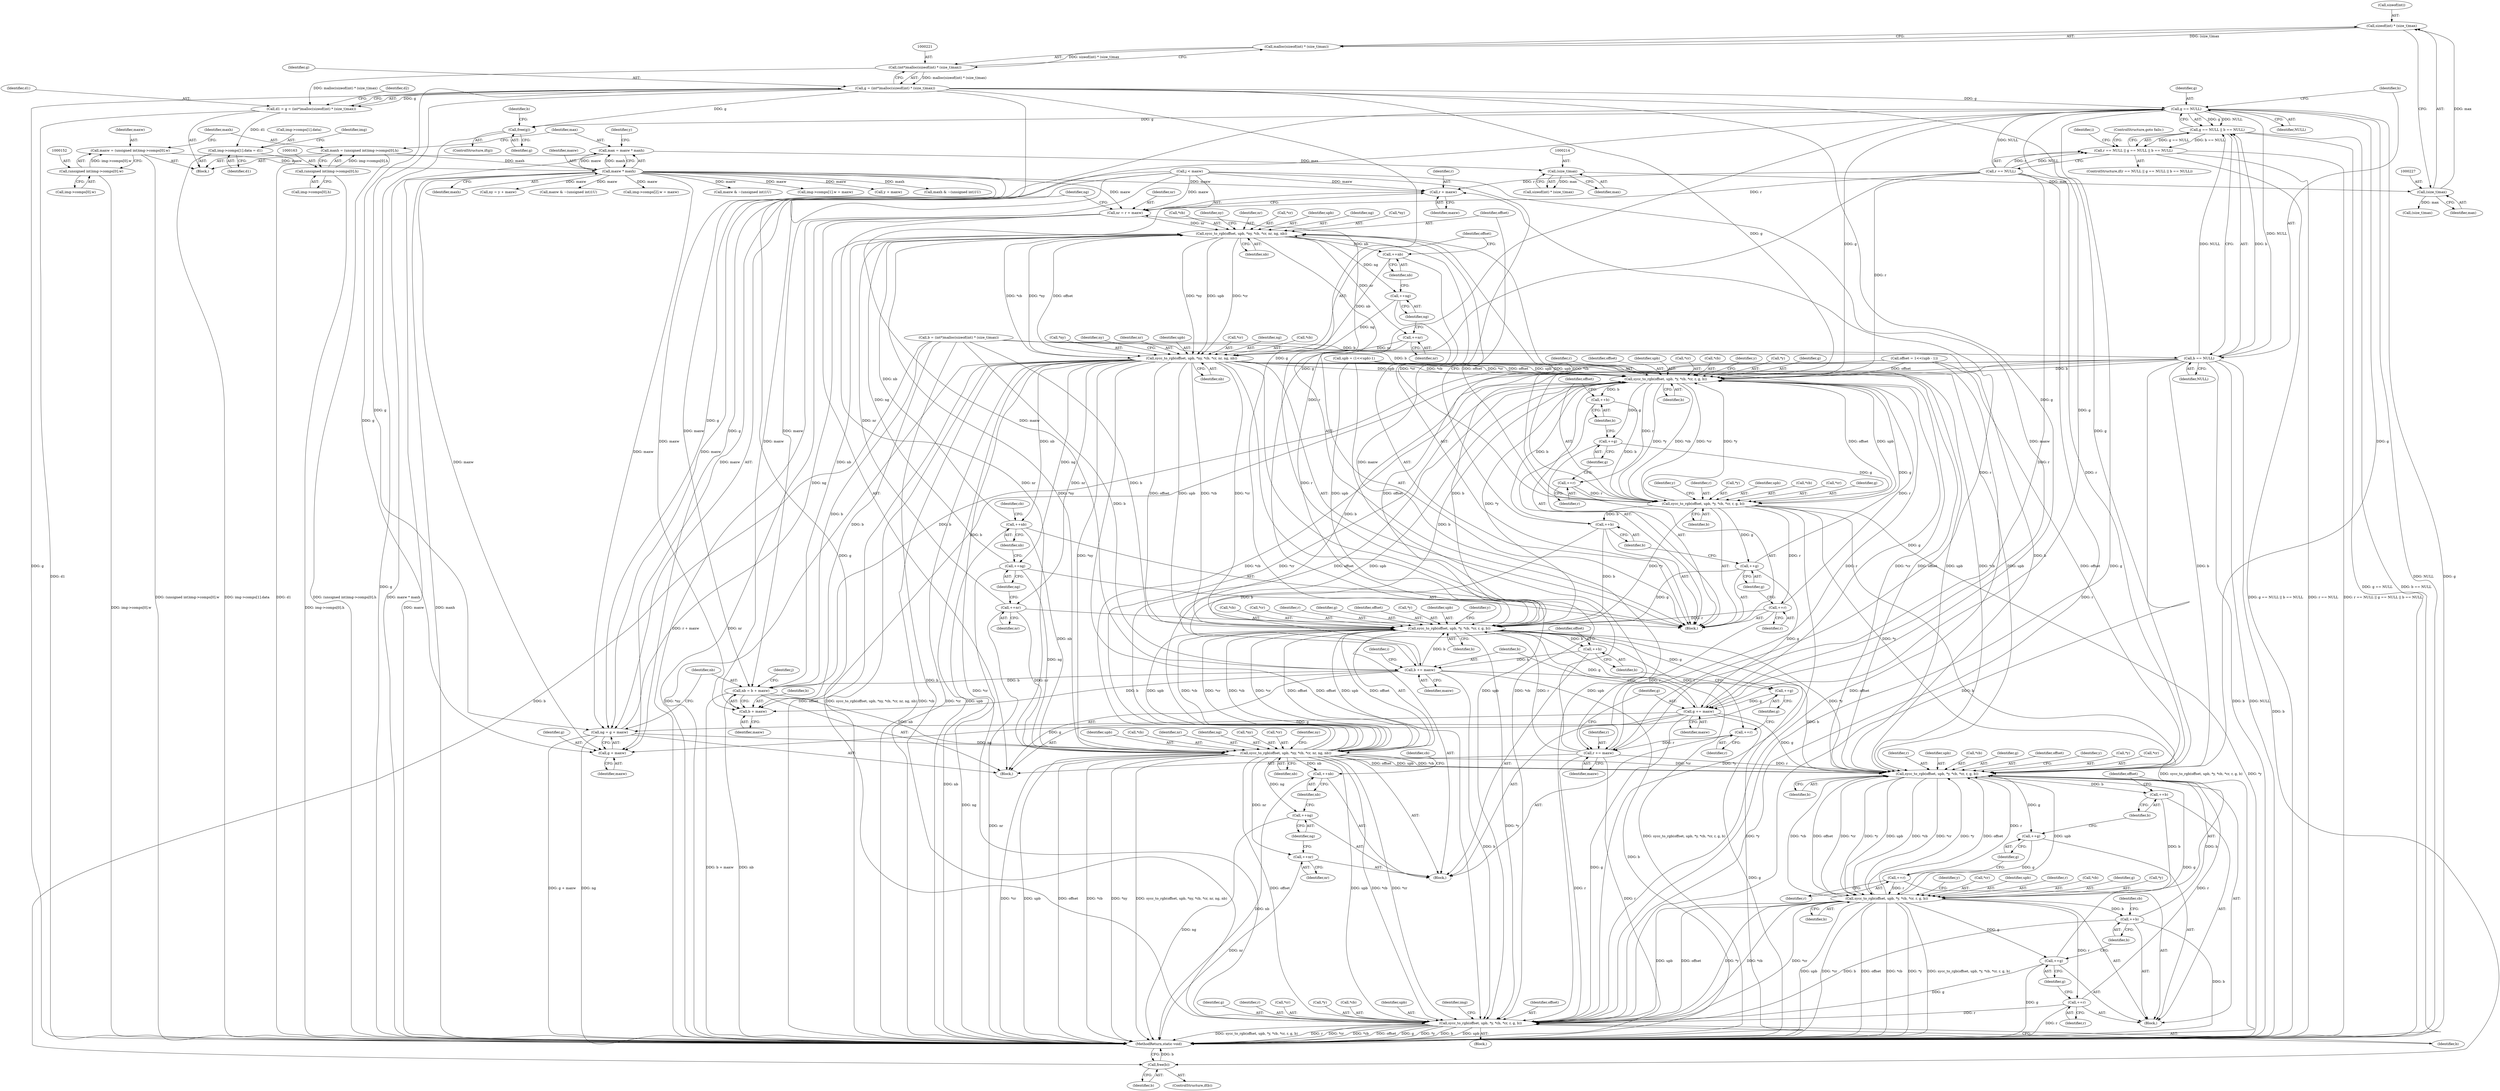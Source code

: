 digraph "1_openjpeg_15f081c89650dccee4aa4ae66f614c3fdb268767_0@API" {
"1000223" [label="(Call,sizeof(int) * (size_t)max)"];
"1000226" [label="(Call,(size_t)max)"];
"1000213" [label="(Call,(size_t)max)"];
"1000171" [label="(Call,max = maxw * maxh)"];
"1000173" [label="(Call,maxw * maxh)"];
"1000149" [label="(Call,maxw = (unsigned int)img->comps[0].w)"];
"1000151" [label="(Call,(unsigned int)img->comps[0].w)"];
"1000160" [label="(Call,maxh = (unsigned int)img->comps[0].h)"];
"1000162" [label="(Call,(unsigned int)img->comps[0].h)"];
"1000222" [label="(Call,malloc(sizeof(int) * (size_t)max))"];
"1000220" [label="(Call,(int*)malloc(sizeof(int) * (size_t)max))"];
"1000216" [label="(Call,d1 = g = (int*)malloc(sizeof(int) * (size_t)max))"];
"1000559" [label="(Call,img->comps[1].data = d1)"];
"1000218" [label="(Call,g = (int*)malloc(sizeof(int) * (size_t)max))"];
"1000248" [label="(Call,g == NULL)"];
"1000247" [label="(Call,g == NULL || b == NULL)"];
"1000243" [label="(Call,r == NULL || g == NULL || b == NULL)"];
"1000251" [label="(Call,b == NULL)"];
"1000286" [label="(Call,nb = b + maxw)"];
"1000347" [label="(Call,sycc_to_rgb(offset, upb, *ny, *cb, *cr, nr, ng, nb))"];
"1000361" [label="(Call,++nr)"];
"1000367" [label="(Call,sycc_to_rgb(offset, upb, *ny, *cb, *cr, nr, ng, nb))"];
"1000307" [label="(Call,sycc_to_rgb(offset, upb, *y, *cb, *cr, r, g, b))"];
"1000321" [label="(Call,++r)"];
"1000327" [label="(Call,sycc_to_rgb(offset, upb, *y, *cb, *cr, r, g, b))"];
"1000341" [label="(Call,++r)"];
"1000396" [label="(Call,sycc_to_rgb(offset, upb, *y, *cb, *cr, r, g, b))"];
"1000410" [label="(Call,++r)"];
"1000443" [label="(Call,r += maxw)"];
"1000276" [label="(Call,nr = r + maxw)"];
"1000416" [label="(Call,sycc_to_rgb(offset, upb, *ny, *cb, *cr, nr, ng, nb))"];
"1000430" [label="(Call,++nr)"];
"1000432" [label="(Call,++ng)"];
"1000434" [label="(Call,++nb)"];
"1000473" [label="(Call,sycc_to_rgb(offset, upb, *y, *cb, *cr, r, g, b))"];
"1000487" [label="(Call,++r)"];
"1000493" [label="(Call,sycc_to_rgb(offset, upb, *y, *cb, *cr, r, g, b))"];
"1000507" [label="(Call,++r)"];
"1000522" [label="(Call,sycc_to_rgb(offset, upb, *y, *cb, *cr, r, g, b))"];
"1000509" [label="(Call,++g)"];
"1000511" [label="(Call,++b)"];
"1000489" [label="(Call,++g)"];
"1000491" [label="(Call,++b)"];
"1000278" [label="(Call,r + maxw)"];
"1000412" [label="(Call,++g)"];
"1000446" [label="(Call,g += maxw)"];
"1000281" [label="(Call,ng = g + maxw)"];
"1000283" [label="(Call,g + maxw)"];
"1000414" [label="(Call,++b)"];
"1000449" [label="(Call,b += maxw)"];
"1000288" [label="(Call,b + maxw)"];
"1000343" [label="(Call,++g)"];
"1000345" [label="(Call,++b)"];
"1000323" [label="(Call,++g)"];
"1000325" [label="(Call,++b)"];
"1000381" [label="(Call,++nr)"];
"1000383" [label="(Call,++ng)"];
"1000385" [label="(Call,++nb)"];
"1000363" [label="(Call,++ng)"];
"1000365" [label="(Call,++nb)"];
"1000693" [label="(Call,free(b))"];
"1000689" [label="(Call,free(g))"];
"1000249" [label="(Identifier,g)"];
"1000365" [label="(Call,++nb)"];
"1000494" [label="(Identifier,offset)"];
"1000326" [label="(Identifier,b)"];
"1000482" [label="(Identifier,r)"];
"1000382" [label="(Identifier,nr)"];
"1000401" [label="(Call,*cb)"];
"1000308" [label="(Identifier,offset)"];
"1000509" [label="(Call,++g)"];
"1000243" [label="(Call,r == NULL || g == NULL || b == NULL)"];
"1000340" [label="(Identifier,y)"];
"1000288" [label="(Call,b + maxw)"];
"1000533" [label="(Identifier,b)"];
"1000286" [label="(Call,nb = b + maxw)"];
"1000449" [label="(Call,b += maxw)"];
"1000475" [label="(Identifier,upb)"];
"1000451" [label="(Identifier,maxw)"];
"1000506" [label="(Identifier,y)"];
"1000293" [label="(Identifier,j)"];
"1000362" [label="(Identifier,nr)"];
"1000363" [label="(Call,++ng)"];
"1000514" [label="(Identifier,cb)"];
"1000230" [label="(Identifier,d2)"];
"1000500" [label="(Call,*cr)"];
"1000376" [label="(Identifier,nr)"];
"1000254" [label="(ControlStructure,goto fails;)"];
"1000487" [label="(Call,++r)"];
"1000495" [label="(Identifier,upb)"];
"1000694" [label="(Identifier,b)"];
"1000691" [label="(ControlStructure,if(b))"];
"1000490" [label="(Identifier,g)"];
"1000345" [label="(Call,++b)"];
"1000383" [label="(Call,++ng)"];
"1000377" [label="(Identifier,ng)"];
"1000492" [label="(Identifier,b)"];
"1000175" [label="(Identifier,maxh)"];
"1000352" [label="(Call,*cb)"];
"1000161" [label="(Identifier,maxh)"];
"1000532" [label="(Identifier,g)"];
"1000360" [label="(Identifier,ny)"];
"1000218" [label="(Call,g = (int*)malloc(sizeof(int) * (size_t)max))"];
"1000336" [label="(Identifier,r)"];
"1000403" [label="(Call,*cr)"];
"1000415" [label="(Identifier,b)"];
"1000271" [label="(Call,ny = y + maxw)"];
"1000330" [label="(Call,*y)"];
"1000444" [label="(Identifier,r)"];
"1000491" [label="(Call,++b)"];
"1000103" [label="(Block,)"];
"1000162" [label="(Call,(unsigned int)img->comps[0].h)"];
"1000309" [label="(Identifier,upb)"];
"1000314" [label="(Call,*cr)"];
"1000153" [label="(Call,img->comps[0].w)"];
"1000290" [label="(Identifier,maxw)"];
"1000361" [label="(Call,++nr)"];
"1000433" [label="(Identifier,ng)"];
"1000285" [label="(Identifier,maxw)"];
"1000226" [label="(Call,(size_t)max)"];
"1000307" [label="(Call,sycc_to_rgb(offset, upb, *y, *cb, *cr, r, g, b))"];
"1000418" [label="(Identifier,upb)"];
"1000437" [label="(Identifier,cb)"];
"1000277" [label="(Identifier,nr)"];
"1000504" [label="(Identifier,b)"];
"1000502" [label="(Identifier,r)"];
"1000405" [label="(Identifier,r)"];
"1000421" [label="(Call,*cb)"];
"1000435" [label="(Identifier,nb)"];
"1000478" [label="(Call,*cb)"];
"1000498" [label="(Call,*cb)"];
"1000297" [label="(Call,maxw & ~(unsigned int)1U)"];
"1000356" [label="(Identifier,nr)"];
"1000354" [label="(Call,*cr)"];
"1000174" [label="(Identifier,maxw)"];
"1000253" [label="(Identifier,NULL)"];
"1000413" [label="(Identifier,g)"];
"1000603" [label="(Call,img->comps[2].w = maxw)"];
"1000323" [label="(Call,++g)"];
"1000173" [label="(Call,maxw * maxh)"];
"1000432" [label="(Call,++ng)"];
"1000531" [label="(Identifier,r)"];
"1000346" [label="(Identifier,b)"];
"1000322" [label="(Identifier,r)"];
"1000483" [label="(Identifier,g)"];
"1000150" [label="(Identifier,maxw)"];
"1000434" [label="(Call,++nb)"];
"1000370" [label="(Call,*ny)"];
"1000687" [label="(ControlStructure,if(g))"];
"1000216" [label="(Call,d1 = g = (int*)malloc(sizeof(int) * (size_t)max))"];
"1000349" [label="(Identifier,upb)"];
"1000450" [label="(Identifier,b)"];
"1000493" [label="(Call,sycc_to_rgb(offset, upb, *y, *cb, *cr, r, g, b))"];
"1000366" [label="(Identifier,nb)"];
"1000224" [label="(Call,sizeof(int))"];
"1000222" [label="(Call,malloc(sizeof(int) * (size_t)max))"];
"1000172" [label="(Identifier,max)"];
"1000217" [label="(Identifier,d1)"];
"1000231" [label="(Call,b = (int*)malloc(sizeof(int) * (size_t)max))"];
"1000344" [label="(Identifier,g)"];
"1000280" [label="(Identifier,maxw)"];
"1000329" [label="(Identifier,upb)"];
"1000357" [label="(Identifier,ng)"];
"1000164" [label="(Call,img->comps[0].h)"];
"1000160" [label="(Call,maxh = (unsigned int)img->comps[0].h)"];
"1000521" [label="(Block,)"];
"1000430" [label="(Call,++nr)"];
"1000386" [label="(Identifier,nb)"];
"1000474" [label="(Identifier,offset)"];
"1000448" [label="(Identifier,maxw)"];
"1000446" [label="(Call,g += maxw)"];
"1000417" [label="(Identifier,offset)"];
"1000695" [label="(MethodReturn,static void)"];
"1000559" [label="(Call,img->comps[1].data = d1)"];
"1000324" [label="(Identifier,g)"];
"1000488" [label="(Identifier,r)"];
"1000268" [label="(Identifier,i)"];
"1000385" [label="(Call,++nb)"];
"1000529" [label="(Call,*cr)"];
"1000312" [label="(Call,*cb)"];
"1000142" [label="(Call,upb = (1<<upb)-1)"];
"1000463" [label="(Call,maxw & ~(unsigned int)1U)"];
"1000443" [label="(Call,r += maxw)"];
"1000507" [label="(Call,++r)"];
"1000395" [label="(Block,)"];
"1000368" [label="(Identifier,offset)"];
"1000279" [label="(Identifier,r)"];
"1000244" [label="(Call,r == NULL)"];
"1000690" [label="(Identifier,g)"];
"1000486" [label="(Identifier,y)"];
"1000392" [label="(Call,j < maxw)"];
"1000151" [label="(Call,(unsigned int)img->comps[0].w)"];
"1000332" [label="(Call,*cb)"];
"1000425" [label="(Identifier,nr)"];
"1000325" [label="(Call,++b)"];
"1000585" [label="(Call,img->comps[1].w = maxw)"];
"1000270" [label="(Block,)"];
"1000380" [label="(Identifier,ny)"];
"1000692" [label="(Identifier,b)"];
"1000426" [label="(Identifier,ng)"];
"1000396" [label="(Call,sycc_to_rgb(offset, upb, *y, *cb, *cr, r, g, b))"];
"1000511" [label="(Call,++b)"];
"1000276" [label="(Call,nr = r + maxw)"];
"1000328" [label="(Identifier,offset)"];
"1000407" [label="(Identifier,b)"];
"1000431" [label="(Identifier,nr)"];
"1000411" [label="(Identifier,r)"];
"1000342" [label="(Identifier,r)"];
"1000320" [label="(Identifier,y)"];
"1000257" [label="(Identifier,i)"];
"1000419" [label="(Call,*ny)"];
"1000406" [label="(Identifier,g)"];
"1000510" [label="(Identifier,g)"];
"1000489" [label="(Call,++g)"];
"1000239" [label="(Call,(size_t)max)"];
"1000310" [label="(Call,*y)"];
"1000348" [label="(Identifier,offset)"];
"1000210" [label="(Call,sizeof(int) * (size_t)max)"];
"1000334" [label="(Call,*cr)"];
"1000317" [label="(Identifier,g)"];
"1000364" [label="(Identifier,ng)"];
"1000177" [label="(Identifier,y)"];
"1000252" [label="(Identifier,b)"];
"1000689" [label="(Call,free(g))"];
"1000316" [label="(Identifier,r)"];
"1000397" [label="(Identifier,offset)"];
"1000171" [label="(Call,max = maxw * maxh)"];
"1000423" [label="(Call,*cr)"];
"1000248" [label="(Call,g == NULL)"];
"1000429" [label="(Identifier,ny)"];
"1000338" [label="(Identifier,b)"];
"1000399" [label="(Call,*y)"];
"1000327" [label="(Call,sycc_to_rgb(offset, upb, *y, *cb, *cr, r, g, b))"];
"1000503" [label="(Identifier,g)"];
"1000496" [label="(Call,*y)"];
"1000343" [label="(Call,++g)"];
"1000283" [label="(Call,g + maxw)"];
"1000247" [label="(Call,g == NULL || b == NULL)"];
"1000476" [label="(Call,*y)"];
"1000220" [label="(Call,(int*)malloc(sizeof(int) * (size_t)max))"];
"1000219" [label="(Identifier,g)"];
"1000410" [label="(Call,++r)"];
"1000223" [label="(Call,sizeof(int) * (size_t)max)"];
"1000278" [label="(Call,r + maxw)"];
"1000242" [label="(ControlStructure,if(r == NULL || g == NULL || b == NULL))"];
"1000347" [label="(Call,sycc_to_rgb(offset, upb, *ny, *cb, *cr, nr, ng, nb))"];
"1000251" [label="(Call,b == NULL)"];
"1000447" [label="(Identifier,g)"];
"1000525" [label="(Call,*y)"];
"1000560" [label="(Call,img->comps[1].data)"];
"1000693" [label="(Call,free(b))"];
"1000369" [label="(Identifier,upb)"];
"1000213" [label="(Call,(size_t)max)"];
"1000512" [label="(Identifier,b)"];
"1000284" [label="(Identifier,g)"];
"1000135" [label="(Call,offset = 1<<(upb - 1))"];
"1000480" [label="(Call,*cr)"];
"1000527" [label="(Call,*cb)"];
"1000289" [label="(Identifier,b)"];
"1000427" [label="(Identifier,nb)"];
"1000522" [label="(Call,sycc_to_rgb(offset, upb, *y, *cb, *cr, r, g, b))"];
"1000398" [label="(Identifier,upb)"];
"1000318" [label="(Identifier,b)"];
"1000281" [label="(Call,ng = g + maxw)"];
"1000388" [label="(Identifier,cb)"];
"1000306" [label="(Block,)"];
"1000367" [label="(Call,sycc_to_rgb(offset, upb, *ny, *cb, *cr, nr, ng, nb))"];
"1000282" [label="(Identifier,ng)"];
"1000149" [label="(Call,maxw = (unsigned int)img->comps[0].w)"];
"1000287" [label="(Identifier,nb)"];
"1000524" [label="(Identifier,upb)"];
"1000350" [label="(Call,*ny)"];
"1000228" [label="(Identifier,max)"];
"1000273" [label="(Call,y + maxw)"];
"1000378" [label="(Identifier,nb)"];
"1000358" [label="(Identifier,nb)"];
"1000472" [label="(Block,)"];
"1000372" [label="(Call,*cb)"];
"1000337" [label="(Identifier,g)"];
"1000414" [label="(Call,++b)"];
"1000261" [label="(Call,maxh & ~(unsigned int)1U)"];
"1000381" [label="(Call,++nr)"];
"1000341" [label="(Call,++r)"];
"1000321" [label="(Call,++r)"];
"1000445" [label="(Identifier,maxw)"];
"1000538" [label="(Identifier,img)"];
"1000384" [label="(Identifier,ng)"];
"1000250" [label="(Identifier,NULL)"];
"1000508" [label="(Identifier,r)"];
"1000523" [label="(Identifier,offset)"];
"1000572" [label="(Identifier,img)"];
"1000567" [label="(Identifier,d1)"];
"1000473" [label="(Call,sycc_to_rgb(offset, upb, *y, *cb, *cr, r, g, b))"];
"1000416" [label="(Call,sycc_to_rgb(offset, upb, *ny, *cb, *cr, nr, ng, nb))"];
"1000412" [label="(Call,++g)"];
"1000409" [label="(Identifier,y)"];
"1000484" [label="(Identifier,b)"];
"1000215" [label="(Identifier,max)"];
"1000374" [label="(Call,*cr)"];
"1000223" -> "1000222"  [label="AST: "];
"1000223" -> "1000226"  [label="CFG: "];
"1000224" -> "1000223"  [label="AST: "];
"1000226" -> "1000223"  [label="AST: "];
"1000222" -> "1000223"  [label="CFG: "];
"1000223" -> "1000222"  [label="DDG: (size_t)max"];
"1000226" -> "1000223"  [label="DDG: max"];
"1000226" -> "1000228"  [label="CFG: "];
"1000227" -> "1000226"  [label="AST: "];
"1000228" -> "1000226"  [label="AST: "];
"1000213" -> "1000226"  [label="DDG: max"];
"1000226" -> "1000239"  [label="DDG: max"];
"1000213" -> "1000210"  [label="AST: "];
"1000213" -> "1000215"  [label="CFG: "];
"1000214" -> "1000213"  [label="AST: "];
"1000215" -> "1000213"  [label="AST: "];
"1000210" -> "1000213"  [label="CFG: "];
"1000213" -> "1000210"  [label="DDG: max"];
"1000171" -> "1000213"  [label="DDG: max"];
"1000171" -> "1000103"  [label="AST: "];
"1000171" -> "1000173"  [label="CFG: "];
"1000172" -> "1000171"  [label="AST: "];
"1000173" -> "1000171"  [label="AST: "];
"1000177" -> "1000171"  [label="CFG: "];
"1000171" -> "1000695"  [label="DDG: maxw * maxh"];
"1000173" -> "1000171"  [label="DDG: maxw"];
"1000173" -> "1000171"  [label="DDG: maxh"];
"1000173" -> "1000175"  [label="CFG: "];
"1000174" -> "1000173"  [label="AST: "];
"1000175" -> "1000173"  [label="AST: "];
"1000173" -> "1000695"  [label="DDG: maxw"];
"1000173" -> "1000695"  [label="DDG: maxh"];
"1000149" -> "1000173"  [label="DDG: maxw"];
"1000160" -> "1000173"  [label="DDG: maxh"];
"1000173" -> "1000261"  [label="DDG: maxh"];
"1000173" -> "1000271"  [label="DDG: maxw"];
"1000173" -> "1000273"  [label="DDG: maxw"];
"1000173" -> "1000276"  [label="DDG: maxw"];
"1000173" -> "1000278"  [label="DDG: maxw"];
"1000173" -> "1000281"  [label="DDG: maxw"];
"1000173" -> "1000283"  [label="DDG: maxw"];
"1000173" -> "1000286"  [label="DDG: maxw"];
"1000173" -> "1000288"  [label="DDG: maxw"];
"1000173" -> "1000297"  [label="DDG: maxw"];
"1000173" -> "1000463"  [label="DDG: maxw"];
"1000173" -> "1000585"  [label="DDG: maxw"];
"1000173" -> "1000603"  [label="DDG: maxw"];
"1000149" -> "1000103"  [label="AST: "];
"1000149" -> "1000151"  [label="CFG: "];
"1000150" -> "1000149"  [label="AST: "];
"1000151" -> "1000149"  [label="AST: "];
"1000161" -> "1000149"  [label="CFG: "];
"1000149" -> "1000695"  [label="DDG: (unsigned int)img->comps[0].w"];
"1000151" -> "1000149"  [label="DDG: img->comps[0].w"];
"1000151" -> "1000153"  [label="CFG: "];
"1000152" -> "1000151"  [label="AST: "];
"1000153" -> "1000151"  [label="AST: "];
"1000151" -> "1000695"  [label="DDG: img->comps[0].w"];
"1000160" -> "1000103"  [label="AST: "];
"1000160" -> "1000162"  [label="CFG: "];
"1000161" -> "1000160"  [label="AST: "];
"1000162" -> "1000160"  [label="AST: "];
"1000172" -> "1000160"  [label="CFG: "];
"1000160" -> "1000695"  [label="DDG: (unsigned int)img->comps[0].h"];
"1000162" -> "1000160"  [label="DDG: img->comps[0].h"];
"1000162" -> "1000164"  [label="CFG: "];
"1000163" -> "1000162"  [label="AST: "];
"1000164" -> "1000162"  [label="AST: "];
"1000162" -> "1000695"  [label="DDG: img->comps[0].h"];
"1000222" -> "1000220"  [label="AST: "];
"1000220" -> "1000222"  [label="CFG: "];
"1000222" -> "1000220"  [label="DDG: sizeof(int) * (size_t)max"];
"1000220" -> "1000218"  [label="AST: "];
"1000221" -> "1000220"  [label="AST: "];
"1000218" -> "1000220"  [label="CFG: "];
"1000220" -> "1000216"  [label="DDG: malloc(sizeof(int) * (size_t)max)"];
"1000220" -> "1000218"  [label="DDG: malloc(sizeof(int) * (size_t)max)"];
"1000216" -> "1000103"  [label="AST: "];
"1000216" -> "1000218"  [label="CFG: "];
"1000217" -> "1000216"  [label="AST: "];
"1000218" -> "1000216"  [label="AST: "];
"1000230" -> "1000216"  [label="CFG: "];
"1000216" -> "1000695"  [label="DDG: d1"];
"1000218" -> "1000216"  [label="DDG: g"];
"1000216" -> "1000559"  [label="DDG: d1"];
"1000559" -> "1000103"  [label="AST: "];
"1000559" -> "1000567"  [label="CFG: "];
"1000560" -> "1000559"  [label="AST: "];
"1000567" -> "1000559"  [label="AST: "];
"1000572" -> "1000559"  [label="CFG: "];
"1000559" -> "1000695"  [label="DDG: img->comps[1].data"];
"1000559" -> "1000695"  [label="DDG: d1"];
"1000219" -> "1000218"  [label="AST: "];
"1000218" -> "1000695"  [label="DDG: g"];
"1000218" -> "1000248"  [label="DDG: g"];
"1000218" -> "1000281"  [label="DDG: g"];
"1000218" -> "1000283"  [label="DDG: g"];
"1000218" -> "1000307"  [label="DDG: g"];
"1000218" -> "1000396"  [label="DDG: g"];
"1000218" -> "1000446"  [label="DDG: g"];
"1000218" -> "1000473"  [label="DDG: g"];
"1000218" -> "1000522"  [label="DDG: g"];
"1000218" -> "1000689"  [label="DDG: g"];
"1000248" -> "1000247"  [label="AST: "];
"1000248" -> "1000250"  [label="CFG: "];
"1000249" -> "1000248"  [label="AST: "];
"1000250" -> "1000248"  [label="AST: "];
"1000252" -> "1000248"  [label="CFG: "];
"1000247" -> "1000248"  [label="CFG: "];
"1000248" -> "1000695"  [label="DDG: NULL"];
"1000248" -> "1000695"  [label="DDG: g"];
"1000248" -> "1000247"  [label="DDG: g"];
"1000248" -> "1000247"  [label="DDG: NULL"];
"1000244" -> "1000248"  [label="DDG: NULL"];
"1000248" -> "1000251"  [label="DDG: NULL"];
"1000248" -> "1000281"  [label="DDG: g"];
"1000248" -> "1000283"  [label="DDG: g"];
"1000248" -> "1000307"  [label="DDG: g"];
"1000248" -> "1000396"  [label="DDG: g"];
"1000248" -> "1000446"  [label="DDG: g"];
"1000248" -> "1000473"  [label="DDG: g"];
"1000248" -> "1000522"  [label="DDG: g"];
"1000248" -> "1000689"  [label="DDG: g"];
"1000247" -> "1000243"  [label="AST: "];
"1000247" -> "1000251"  [label="CFG: "];
"1000251" -> "1000247"  [label="AST: "];
"1000243" -> "1000247"  [label="CFG: "];
"1000247" -> "1000695"  [label="DDG: g == NULL"];
"1000247" -> "1000695"  [label="DDG: b == NULL"];
"1000247" -> "1000243"  [label="DDG: g == NULL"];
"1000247" -> "1000243"  [label="DDG: b == NULL"];
"1000251" -> "1000247"  [label="DDG: b"];
"1000251" -> "1000247"  [label="DDG: NULL"];
"1000243" -> "1000242"  [label="AST: "];
"1000243" -> "1000244"  [label="CFG: "];
"1000244" -> "1000243"  [label="AST: "];
"1000254" -> "1000243"  [label="CFG: "];
"1000257" -> "1000243"  [label="CFG: "];
"1000243" -> "1000695"  [label="DDG: r == NULL"];
"1000243" -> "1000695"  [label="DDG: r == NULL || g == NULL || b == NULL"];
"1000243" -> "1000695"  [label="DDG: g == NULL || b == NULL"];
"1000244" -> "1000243"  [label="DDG: r"];
"1000244" -> "1000243"  [label="DDG: NULL"];
"1000251" -> "1000253"  [label="CFG: "];
"1000252" -> "1000251"  [label="AST: "];
"1000253" -> "1000251"  [label="AST: "];
"1000251" -> "1000695"  [label="DDG: NULL"];
"1000251" -> "1000695"  [label="DDG: b"];
"1000231" -> "1000251"  [label="DDG: b"];
"1000251" -> "1000286"  [label="DDG: b"];
"1000251" -> "1000288"  [label="DDG: b"];
"1000251" -> "1000307"  [label="DDG: b"];
"1000251" -> "1000396"  [label="DDG: b"];
"1000251" -> "1000449"  [label="DDG: b"];
"1000251" -> "1000473"  [label="DDG: b"];
"1000251" -> "1000522"  [label="DDG: b"];
"1000251" -> "1000693"  [label="DDG: b"];
"1000286" -> "1000270"  [label="AST: "];
"1000286" -> "1000288"  [label="CFG: "];
"1000287" -> "1000286"  [label="AST: "];
"1000288" -> "1000286"  [label="AST: "];
"1000293" -> "1000286"  [label="CFG: "];
"1000286" -> "1000695"  [label="DDG: nb"];
"1000286" -> "1000695"  [label="DDG: b + maxw"];
"1000449" -> "1000286"  [label="DDG: b"];
"1000231" -> "1000286"  [label="DDG: b"];
"1000392" -> "1000286"  [label="DDG: maxw"];
"1000286" -> "1000347"  [label="DDG: nb"];
"1000286" -> "1000416"  [label="DDG: nb"];
"1000347" -> "1000306"  [label="AST: "];
"1000347" -> "1000358"  [label="CFG: "];
"1000348" -> "1000347"  [label="AST: "];
"1000349" -> "1000347"  [label="AST: "];
"1000350" -> "1000347"  [label="AST: "];
"1000352" -> "1000347"  [label="AST: "];
"1000354" -> "1000347"  [label="AST: "];
"1000356" -> "1000347"  [label="AST: "];
"1000357" -> "1000347"  [label="AST: "];
"1000358" -> "1000347"  [label="AST: "];
"1000360" -> "1000347"  [label="CFG: "];
"1000327" -> "1000347"  [label="DDG: offset"];
"1000327" -> "1000347"  [label="DDG: upb"];
"1000327" -> "1000347"  [label="DDG: *cb"];
"1000327" -> "1000347"  [label="DDG: *cr"];
"1000367" -> "1000347"  [label="DDG: *ny"];
"1000416" -> "1000347"  [label="DDG: *ny"];
"1000381" -> "1000347"  [label="DDG: nr"];
"1000276" -> "1000347"  [label="DDG: nr"];
"1000281" -> "1000347"  [label="DDG: ng"];
"1000383" -> "1000347"  [label="DDG: ng"];
"1000385" -> "1000347"  [label="DDG: nb"];
"1000347" -> "1000361"  [label="DDG: nr"];
"1000347" -> "1000363"  [label="DDG: ng"];
"1000347" -> "1000365"  [label="DDG: nb"];
"1000347" -> "1000367"  [label="DDG: offset"];
"1000347" -> "1000367"  [label="DDG: upb"];
"1000347" -> "1000367"  [label="DDG: *ny"];
"1000347" -> "1000367"  [label="DDG: *cb"];
"1000347" -> "1000367"  [label="DDG: *cr"];
"1000361" -> "1000306"  [label="AST: "];
"1000361" -> "1000362"  [label="CFG: "];
"1000362" -> "1000361"  [label="AST: "];
"1000364" -> "1000361"  [label="CFG: "];
"1000361" -> "1000367"  [label="DDG: nr"];
"1000367" -> "1000306"  [label="AST: "];
"1000367" -> "1000378"  [label="CFG: "];
"1000368" -> "1000367"  [label="AST: "];
"1000369" -> "1000367"  [label="AST: "];
"1000370" -> "1000367"  [label="AST: "];
"1000372" -> "1000367"  [label="AST: "];
"1000374" -> "1000367"  [label="AST: "];
"1000376" -> "1000367"  [label="AST: "];
"1000377" -> "1000367"  [label="AST: "];
"1000378" -> "1000367"  [label="AST: "];
"1000380" -> "1000367"  [label="CFG: "];
"1000367" -> "1000695"  [label="DDG: upb"];
"1000367" -> "1000695"  [label="DDG: *ny"];
"1000367" -> "1000695"  [label="DDG: offset"];
"1000367" -> "1000695"  [label="DDG: sycc_to_rgb(offset, upb, *ny, *cb, *cr, nr, ng, nb)"];
"1000367" -> "1000695"  [label="DDG: *cb"];
"1000367" -> "1000695"  [label="DDG: *cr"];
"1000367" -> "1000307"  [label="DDG: offset"];
"1000367" -> "1000307"  [label="DDG: upb"];
"1000367" -> "1000307"  [label="DDG: *cb"];
"1000367" -> "1000307"  [label="DDG: *cr"];
"1000363" -> "1000367"  [label="DDG: ng"];
"1000365" -> "1000367"  [label="DDG: nb"];
"1000367" -> "1000381"  [label="DDG: nr"];
"1000367" -> "1000383"  [label="DDG: ng"];
"1000367" -> "1000385"  [label="DDG: nb"];
"1000367" -> "1000396"  [label="DDG: offset"];
"1000367" -> "1000396"  [label="DDG: upb"];
"1000367" -> "1000396"  [label="DDG: *cb"];
"1000367" -> "1000396"  [label="DDG: *cr"];
"1000367" -> "1000416"  [label="DDG: *ny"];
"1000367" -> "1000473"  [label="DDG: offset"];
"1000367" -> "1000473"  [label="DDG: upb"];
"1000367" -> "1000473"  [label="DDG: *cb"];
"1000367" -> "1000473"  [label="DDG: *cr"];
"1000367" -> "1000522"  [label="DDG: offset"];
"1000367" -> "1000522"  [label="DDG: upb"];
"1000367" -> "1000522"  [label="DDG: *cb"];
"1000367" -> "1000522"  [label="DDG: *cr"];
"1000307" -> "1000306"  [label="AST: "];
"1000307" -> "1000318"  [label="CFG: "];
"1000308" -> "1000307"  [label="AST: "];
"1000309" -> "1000307"  [label="AST: "];
"1000310" -> "1000307"  [label="AST: "];
"1000312" -> "1000307"  [label="AST: "];
"1000314" -> "1000307"  [label="AST: "];
"1000316" -> "1000307"  [label="AST: "];
"1000317" -> "1000307"  [label="AST: "];
"1000318" -> "1000307"  [label="AST: "];
"1000320" -> "1000307"  [label="CFG: "];
"1000416" -> "1000307"  [label="DDG: offset"];
"1000416" -> "1000307"  [label="DDG: upb"];
"1000416" -> "1000307"  [label="DDG: *cb"];
"1000416" -> "1000307"  [label="DDG: *cr"];
"1000135" -> "1000307"  [label="DDG: offset"];
"1000142" -> "1000307"  [label="DDG: upb"];
"1000327" -> "1000307"  [label="DDG: *y"];
"1000396" -> "1000307"  [label="DDG: *y"];
"1000341" -> "1000307"  [label="DDG: r"];
"1000244" -> "1000307"  [label="DDG: r"];
"1000443" -> "1000307"  [label="DDG: r"];
"1000343" -> "1000307"  [label="DDG: g"];
"1000446" -> "1000307"  [label="DDG: g"];
"1000345" -> "1000307"  [label="DDG: b"];
"1000449" -> "1000307"  [label="DDG: b"];
"1000231" -> "1000307"  [label="DDG: b"];
"1000307" -> "1000321"  [label="DDG: r"];
"1000307" -> "1000323"  [label="DDG: g"];
"1000307" -> "1000325"  [label="DDG: b"];
"1000307" -> "1000327"  [label="DDG: offset"];
"1000307" -> "1000327"  [label="DDG: upb"];
"1000307" -> "1000327"  [label="DDG: *y"];
"1000307" -> "1000327"  [label="DDG: *cb"];
"1000307" -> "1000327"  [label="DDG: *cr"];
"1000321" -> "1000306"  [label="AST: "];
"1000321" -> "1000322"  [label="CFG: "];
"1000322" -> "1000321"  [label="AST: "];
"1000324" -> "1000321"  [label="CFG: "];
"1000321" -> "1000327"  [label="DDG: r"];
"1000327" -> "1000306"  [label="AST: "];
"1000327" -> "1000338"  [label="CFG: "];
"1000328" -> "1000327"  [label="AST: "];
"1000329" -> "1000327"  [label="AST: "];
"1000330" -> "1000327"  [label="AST: "];
"1000332" -> "1000327"  [label="AST: "];
"1000334" -> "1000327"  [label="AST: "];
"1000336" -> "1000327"  [label="AST: "];
"1000337" -> "1000327"  [label="AST: "];
"1000338" -> "1000327"  [label="AST: "];
"1000340" -> "1000327"  [label="CFG: "];
"1000327" -> "1000695"  [label="DDG: *y"];
"1000327" -> "1000695"  [label="DDG: sycc_to_rgb(offset, upb, *y, *cb, *cr, r, g, b)"];
"1000323" -> "1000327"  [label="DDG: g"];
"1000325" -> "1000327"  [label="DDG: b"];
"1000327" -> "1000341"  [label="DDG: r"];
"1000327" -> "1000343"  [label="DDG: g"];
"1000327" -> "1000345"  [label="DDG: b"];
"1000327" -> "1000396"  [label="DDG: *y"];
"1000327" -> "1000473"  [label="DDG: *y"];
"1000327" -> "1000522"  [label="DDG: *y"];
"1000341" -> "1000306"  [label="AST: "];
"1000341" -> "1000342"  [label="CFG: "];
"1000342" -> "1000341"  [label="AST: "];
"1000344" -> "1000341"  [label="CFG: "];
"1000341" -> "1000396"  [label="DDG: r"];
"1000341" -> "1000443"  [label="DDG: r"];
"1000396" -> "1000395"  [label="AST: "];
"1000396" -> "1000407"  [label="CFG: "];
"1000397" -> "1000396"  [label="AST: "];
"1000398" -> "1000396"  [label="AST: "];
"1000399" -> "1000396"  [label="AST: "];
"1000401" -> "1000396"  [label="AST: "];
"1000403" -> "1000396"  [label="AST: "];
"1000405" -> "1000396"  [label="AST: "];
"1000406" -> "1000396"  [label="AST: "];
"1000407" -> "1000396"  [label="AST: "];
"1000409" -> "1000396"  [label="CFG: "];
"1000396" -> "1000695"  [label="DDG: sycc_to_rgb(offset, upb, *y, *cb, *cr, r, g, b)"];
"1000396" -> "1000695"  [label="DDG: *y"];
"1000416" -> "1000396"  [label="DDG: offset"];
"1000416" -> "1000396"  [label="DDG: upb"];
"1000416" -> "1000396"  [label="DDG: *cb"];
"1000416" -> "1000396"  [label="DDG: *cr"];
"1000135" -> "1000396"  [label="DDG: offset"];
"1000142" -> "1000396"  [label="DDG: upb"];
"1000244" -> "1000396"  [label="DDG: r"];
"1000443" -> "1000396"  [label="DDG: r"];
"1000343" -> "1000396"  [label="DDG: g"];
"1000446" -> "1000396"  [label="DDG: g"];
"1000345" -> "1000396"  [label="DDG: b"];
"1000449" -> "1000396"  [label="DDG: b"];
"1000231" -> "1000396"  [label="DDG: b"];
"1000396" -> "1000410"  [label="DDG: r"];
"1000396" -> "1000412"  [label="DDG: g"];
"1000396" -> "1000414"  [label="DDG: b"];
"1000396" -> "1000416"  [label="DDG: offset"];
"1000396" -> "1000416"  [label="DDG: upb"];
"1000396" -> "1000416"  [label="DDG: *cb"];
"1000396" -> "1000416"  [label="DDG: *cr"];
"1000396" -> "1000473"  [label="DDG: *y"];
"1000396" -> "1000522"  [label="DDG: *y"];
"1000410" -> "1000395"  [label="AST: "];
"1000410" -> "1000411"  [label="CFG: "];
"1000411" -> "1000410"  [label="AST: "];
"1000413" -> "1000410"  [label="CFG: "];
"1000410" -> "1000443"  [label="DDG: r"];
"1000443" -> "1000270"  [label="AST: "];
"1000443" -> "1000445"  [label="CFG: "];
"1000444" -> "1000443"  [label="AST: "];
"1000445" -> "1000443"  [label="AST: "];
"1000447" -> "1000443"  [label="CFG: "];
"1000443" -> "1000695"  [label="DDG: r"];
"1000443" -> "1000276"  [label="DDG: r"];
"1000443" -> "1000278"  [label="DDG: r"];
"1000392" -> "1000443"  [label="DDG: maxw"];
"1000244" -> "1000443"  [label="DDG: r"];
"1000443" -> "1000473"  [label="DDG: r"];
"1000443" -> "1000522"  [label="DDG: r"];
"1000276" -> "1000270"  [label="AST: "];
"1000276" -> "1000278"  [label="CFG: "];
"1000277" -> "1000276"  [label="AST: "];
"1000278" -> "1000276"  [label="AST: "];
"1000282" -> "1000276"  [label="CFG: "];
"1000276" -> "1000695"  [label="DDG: r + maxw"];
"1000276" -> "1000695"  [label="DDG: nr"];
"1000244" -> "1000276"  [label="DDG: r"];
"1000392" -> "1000276"  [label="DDG: maxw"];
"1000276" -> "1000416"  [label="DDG: nr"];
"1000416" -> "1000395"  [label="AST: "];
"1000416" -> "1000427"  [label="CFG: "];
"1000417" -> "1000416"  [label="AST: "];
"1000418" -> "1000416"  [label="AST: "];
"1000419" -> "1000416"  [label="AST: "];
"1000421" -> "1000416"  [label="AST: "];
"1000423" -> "1000416"  [label="AST: "];
"1000425" -> "1000416"  [label="AST: "];
"1000426" -> "1000416"  [label="AST: "];
"1000427" -> "1000416"  [label="AST: "];
"1000429" -> "1000416"  [label="CFG: "];
"1000416" -> "1000695"  [label="DDG: *cr"];
"1000416" -> "1000695"  [label="DDG: sycc_to_rgb(offset, upb, *ny, *cb, *cr, nr, ng, nb)"];
"1000416" -> "1000695"  [label="DDG: upb"];
"1000416" -> "1000695"  [label="DDG: offset"];
"1000416" -> "1000695"  [label="DDG: *cb"];
"1000416" -> "1000695"  [label="DDG: *ny"];
"1000381" -> "1000416"  [label="DDG: nr"];
"1000281" -> "1000416"  [label="DDG: ng"];
"1000383" -> "1000416"  [label="DDG: ng"];
"1000385" -> "1000416"  [label="DDG: nb"];
"1000416" -> "1000430"  [label="DDG: nr"];
"1000416" -> "1000432"  [label="DDG: ng"];
"1000416" -> "1000434"  [label="DDG: nb"];
"1000416" -> "1000473"  [label="DDG: offset"];
"1000416" -> "1000473"  [label="DDG: upb"];
"1000416" -> "1000473"  [label="DDG: *cb"];
"1000416" -> "1000473"  [label="DDG: *cr"];
"1000416" -> "1000522"  [label="DDG: offset"];
"1000416" -> "1000522"  [label="DDG: upb"];
"1000416" -> "1000522"  [label="DDG: *cb"];
"1000416" -> "1000522"  [label="DDG: *cr"];
"1000430" -> "1000395"  [label="AST: "];
"1000430" -> "1000431"  [label="CFG: "];
"1000431" -> "1000430"  [label="AST: "];
"1000433" -> "1000430"  [label="CFG: "];
"1000430" -> "1000695"  [label="DDG: nr"];
"1000432" -> "1000395"  [label="AST: "];
"1000432" -> "1000433"  [label="CFG: "];
"1000433" -> "1000432"  [label="AST: "];
"1000435" -> "1000432"  [label="CFG: "];
"1000432" -> "1000695"  [label="DDG: ng"];
"1000434" -> "1000395"  [label="AST: "];
"1000434" -> "1000435"  [label="CFG: "];
"1000435" -> "1000434"  [label="AST: "];
"1000437" -> "1000434"  [label="CFG: "];
"1000434" -> "1000695"  [label="DDG: nb"];
"1000473" -> "1000472"  [label="AST: "];
"1000473" -> "1000484"  [label="CFG: "];
"1000474" -> "1000473"  [label="AST: "];
"1000475" -> "1000473"  [label="AST: "];
"1000476" -> "1000473"  [label="AST: "];
"1000478" -> "1000473"  [label="AST: "];
"1000480" -> "1000473"  [label="AST: "];
"1000482" -> "1000473"  [label="AST: "];
"1000483" -> "1000473"  [label="AST: "];
"1000484" -> "1000473"  [label="AST: "];
"1000486" -> "1000473"  [label="CFG: "];
"1000493" -> "1000473"  [label="DDG: offset"];
"1000493" -> "1000473"  [label="DDG: upb"];
"1000493" -> "1000473"  [label="DDG: *y"];
"1000493" -> "1000473"  [label="DDG: *cb"];
"1000493" -> "1000473"  [label="DDG: *cr"];
"1000135" -> "1000473"  [label="DDG: offset"];
"1000142" -> "1000473"  [label="DDG: upb"];
"1000244" -> "1000473"  [label="DDG: r"];
"1000507" -> "1000473"  [label="DDG: r"];
"1000446" -> "1000473"  [label="DDG: g"];
"1000509" -> "1000473"  [label="DDG: g"];
"1000449" -> "1000473"  [label="DDG: b"];
"1000231" -> "1000473"  [label="DDG: b"];
"1000511" -> "1000473"  [label="DDG: b"];
"1000473" -> "1000487"  [label="DDG: r"];
"1000473" -> "1000489"  [label="DDG: g"];
"1000473" -> "1000491"  [label="DDG: b"];
"1000473" -> "1000493"  [label="DDG: offset"];
"1000473" -> "1000493"  [label="DDG: upb"];
"1000473" -> "1000493"  [label="DDG: *y"];
"1000473" -> "1000493"  [label="DDG: *cb"];
"1000473" -> "1000493"  [label="DDG: *cr"];
"1000487" -> "1000472"  [label="AST: "];
"1000487" -> "1000488"  [label="CFG: "];
"1000488" -> "1000487"  [label="AST: "];
"1000490" -> "1000487"  [label="CFG: "];
"1000487" -> "1000493"  [label="DDG: r"];
"1000493" -> "1000472"  [label="AST: "];
"1000493" -> "1000504"  [label="CFG: "];
"1000494" -> "1000493"  [label="AST: "];
"1000495" -> "1000493"  [label="AST: "];
"1000496" -> "1000493"  [label="AST: "];
"1000498" -> "1000493"  [label="AST: "];
"1000500" -> "1000493"  [label="AST: "];
"1000502" -> "1000493"  [label="AST: "];
"1000503" -> "1000493"  [label="AST: "];
"1000504" -> "1000493"  [label="AST: "];
"1000506" -> "1000493"  [label="CFG: "];
"1000493" -> "1000695"  [label="DDG: offset"];
"1000493" -> "1000695"  [label="DDG: *cb"];
"1000493" -> "1000695"  [label="DDG: *y"];
"1000493" -> "1000695"  [label="DDG: sycc_to_rgb(offset, upb, *y, *cb, *cr, r, g, b)"];
"1000493" -> "1000695"  [label="DDG: upb"];
"1000493" -> "1000695"  [label="DDG: *cr"];
"1000489" -> "1000493"  [label="DDG: g"];
"1000491" -> "1000493"  [label="DDG: b"];
"1000493" -> "1000507"  [label="DDG: r"];
"1000493" -> "1000509"  [label="DDG: g"];
"1000493" -> "1000511"  [label="DDG: b"];
"1000493" -> "1000522"  [label="DDG: offset"];
"1000493" -> "1000522"  [label="DDG: upb"];
"1000493" -> "1000522"  [label="DDG: *y"];
"1000493" -> "1000522"  [label="DDG: *cb"];
"1000493" -> "1000522"  [label="DDG: *cr"];
"1000507" -> "1000472"  [label="AST: "];
"1000507" -> "1000508"  [label="CFG: "];
"1000508" -> "1000507"  [label="AST: "];
"1000510" -> "1000507"  [label="CFG: "];
"1000507" -> "1000695"  [label="DDG: r"];
"1000507" -> "1000522"  [label="DDG: r"];
"1000522" -> "1000521"  [label="AST: "];
"1000522" -> "1000533"  [label="CFG: "];
"1000523" -> "1000522"  [label="AST: "];
"1000524" -> "1000522"  [label="AST: "];
"1000525" -> "1000522"  [label="AST: "];
"1000527" -> "1000522"  [label="AST: "];
"1000529" -> "1000522"  [label="AST: "];
"1000531" -> "1000522"  [label="AST: "];
"1000532" -> "1000522"  [label="AST: "];
"1000533" -> "1000522"  [label="AST: "];
"1000538" -> "1000522"  [label="CFG: "];
"1000522" -> "1000695"  [label="DDG: *y"];
"1000522" -> "1000695"  [label="DDG: b"];
"1000522" -> "1000695"  [label="DDG: upb"];
"1000522" -> "1000695"  [label="DDG: sycc_to_rgb(offset, upb, *y, *cb, *cr, r, g, b)"];
"1000522" -> "1000695"  [label="DDG: r"];
"1000522" -> "1000695"  [label="DDG: *cr"];
"1000522" -> "1000695"  [label="DDG: *cb"];
"1000522" -> "1000695"  [label="DDG: offset"];
"1000522" -> "1000695"  [label="DDG: g"];
"1000135" -> "1000522"  [label="DDG: offset"];
"1000142" -> "1000522"  [label="DDG: upb"];
"1000244" -> "1000522"  [label="DDG: r"];
"1000446" -> "1000522"  [label="DDG: g"];
"1000509" -> "1000522"  [label="DDG: g"];
"1000449" -> "1000522"  [label="DDG: b"];
"1000231" -> "1000522"  [label="DDG: b"];
"1000511" -> "1000522"  [label="DDG: b"];
"1000509" -> "1000472"  [label="AST: "];
"1000509" -> "1000510"  [label="CFG: "];
"1000510" -> "1000509"  [label="AST: "];
"1000512" -> "1000509"  [label="CFG: "];
"1000509" -> "1000695"  [label="DDG: g"];
"1000511" -> "1000472"  [label="AST: "];
"1000511" -> "1000512"  [label="CFG: "];
"1000512" -> "1000511"  [label="AST: "];
"1000514" -> "1000511"  [label="CFG: "];
"1000511" -> "1000695"  [label="DDG: b"];
"1000489" -> "1000472"  [label="AST: "];
"1000489" -> "1000490"  [label="CFG: "];
"1000490" -> "1000489"  [label="AST: "];
"1000492" -> "1000489"  [label="CFG: "];
"1000491" -> "1000472"  [label="AST: "];
"1000491" -> "1000492"  [label="CFG: "];
"1000492" -> "1000491"  [label="AST: "];
"1000494" -> "1000491"  [label="CFG: "];
"1000278" -> "1000280"  [label="CFG: "];
"1000279" -> "1000278"  [label="AST: "];
"1000280" -> "1000278"  [label="AST: "];
"1000244" -> "1000278"  [label="DDG: r"];
"1000392" -> "1000278"  [label="DDG: maxw"];
"1000412" -> "1000395"  [label="AST: "];
"1000412" -> "1000413"  [label="CFG: "];
"1000413" -> "1000412"  [label="AST: "];
"1000415" -> "1000412"  [label="CFG: "];
"1000412" -> "1000446"  [label="DDG: g"];
"1000446" -> "1000270"  [label="AST: "];
"1000446" -> "1000448"  [label="CFG: "];
"1000447" -> "1000446"  [label="AST: "];
"1000448" -> "1000446"  [label="AST: "];
"1000450" -> "1000446"  [label="CFG: "];
"1000446" -> "1000695"  [label="DDG: g"];
"1000446" -> "1000281"  [label="DDG: g"];
"1000446" -> "1000283"  [label="DDG: g"];
"1000392" -> "1000446"  [label="DDG: maxw"];
"1000343" -> "1000446"  [label="DDG: g"];
"1000281" -> "1000270"  [label="AST: "];
"1000281" -> "1000283"  [label="CFG: "];
"1000282" -> "1000281"  [label="AST: "];
"1000283" -> "1000281"  [label="AST: "];
"1000287" -> "1000281"  [label="CFG: "];
"1000281" -> "1000695"  [label="DDG: ng"];
"1000281" -> "1000695"  [label="DDG: g + maxw"];
"1000392" -> "1000281"  [label="DDG: maxw"];
"1000283" -> "1000285"  [label="CFG: "];
"1000284" -> "1000283"  [label="AST: "];
"1000285" -> "1000283"  [label="AST: "];
"1000392" -> "1000283"  [label="DDG: maxw"];
"1000414" -> "1000395"  [label="AST: "];
"1000414" -> "1000415"  [label="CFG: "];
"1000415" -> "1000414"  [label="AST: "];
"1000417" -> "1000414"  [label="CFG: "];
"1000414" -> "1000449"  [label="DDG: b"];
"1000449" -> "1000270"  [label="AST: "];
"1000449" -> "1000451"  [label="CFG: "];
"1000450" -> "1000449"  [label="AST: "];
"1000451" -> "1000449"  [label="AST: "];
"1000268" -> "1000449"  [label="CFG: "];
"1000449" -> "1000695"  [label="DDG: b"];
"1000449" -> "1000288"  [label="DDG: b"];
"1000392" -> "1000449"  [label="DDG: maxw"];
"1000345" -> "1000449"  [label="DDG: b"];
"1000231" -> "1000449"  [label="DDG: b"];
"1000288" -> "1000290"  [label="CFG: "];
"1000289" -> "1000288"  [label="AST: "];
"1000290" -> "1000288"  [label="AST: "];
"1000231" -> "1000288"  [label="DDG: b"];
"1000392" -> "1000288"  [label="DDG: maxw"];
"1000343" -> "1000306"  [label="AST: "];
"1000343" -> "1000344"  [label="CFG: "];
"1000344" -> "1000343"  [label="AST: "];
"1000346" -> "1000343"  [label="CFG: "];
"1000345" -> "1000306"  [label="AST: "];
"1000345" -> "1000346"  [label="CFG: "];
"1000346" -> "1000345"  [label="AST: "];
"1000348" -> "1000345"  [label="CFG: "];
"1000323" -> "1000306"  [label="AST: "];
"1000323" -> "1000324"  [label="CFG: "];
"1000324" -> "1000323"  [label="AST: "];
"1000326" -> "1000323"  [label="CFG: "];
"1000325" -> "1000306"  [label="AST: "];
"1000325" -> "1000326"  [label="CFG: "];
"1000326" -> "1000325"  [label="AST: "];
"1000328" -> "1000325"  [label="CFG: "];
"1000381" -> "1000306"  [label="AST: "];
"1000381" -> "1000382"  [label="CFG: "];
"1000382" -> "1000381"  [label="AST: "];
"1000384" -> "1000381"  [label="CFG: "];
"1000381" -> "1000695"  [label="DDG: nr"];
"1000383" -> "1000306"  [label="AST: "];
"1000383" -> "1000384"  [label="CFG: "];
"1000384" -> "1000383"  [label="AST: "];
"1000386" -> "1000383"  [label="CFG: "];
"1000383" -> "1000695"  [label="DDG: ng"];
"1000385" -> "1000306"  [label="AST: "];
"1000385" -> "1000386"  [label="CFG: "];
"1000386" -> "1000385"  [label="AST: "];
"1000388" -> "1000385"  [label="CFG: "];
"1000385" -> "1000695"  [label="DDG: nb"];
"1000363" -> "1000306"  [label="AST: "];
"1000363" -> "1000364"  [label="CFG: "];
"1000364" -> "1000363"  [label="AST: "];
"1000366" -> "1000363"  [label="CFG: "];
"1000365" -> "1000306"  [label="AST: "];
"1000365" -> "1000366"  [label="CFG: "];
"1000366" -> "1000365"  [label="AST: "];
"1000368" -> "1000365"  [label="CFG: "];
"1000693" -> "1000691"  [label="AST: "];
"1000693" -> "1000694"  [label="CFG: "];
"1000694" -> "1000693"  [label="AST: "];
"1000695" -> "1000693"  [label="CFG: "];
"1000693" -> "1000695"  [label="DDG: b"];
"1000231" -> "1000693"  [label="DDG: b"];
"1000689" -> "1000687"  [label="AST: "];
"1000689" -> "1000690"  [label="CFG: "];
"1000690" -> "1000689"  [label="AST: "];
"1000692" -> "1000689"  [label="CFG: "];
"1000689" -> "1000695"  [label="DDG: g"];
}
